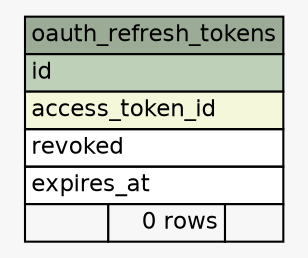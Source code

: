 // dot 2.40.1 on Linux 5.0.0-23-generic
// SchemaSpy rev 590
digraph "oauth_refresh_tokens" {
  graph [
    rankdir="RL"
    bgcolor="#f7f7f7"
    nodesep="0.18"
    ranksep="0.46"
    fontname="Helvetica"
    fontsize="11"
  ];
  node [
    fontname="Helvetica"
    fontsize="11"
    shape="plaintext"
  ];
  edge [
    arrowsize="0.8"
  ];
  "oauth_refresh_tokens" [
    label=<
    <TABLE BORDER="0" CELLBORDER="1" CELLSPACING="0" BGCOLOR="#ffffff">
      <TR><TD COLSPAN="3" BGCOLOR="#9bab96" ALIGN="CENTER">oauth_refresh_tokens</TD></TR>
      <TR><TD PORT="id" COLSPAN="3" BGCOLOR="#bed1b8" ALIGN="LEFT">id</TD></TR>
      <TR><TD PORT="access_token_id" COLSPAN="3" BGCOLOR="#f4f7da" ALIGN="LEFT">access_token_id</TD></TR>
      <TR><TD PORT="revoked" COLSPAN="3" ALIGN="LEFT">revoked</TD></TR>
      <TR><TD PORT="expires_at" COLSPAN="3" ALIGN="LEFT">expires_at</TD></TR>
      <TR><TD ALIGN="LEFT" BGCOLOR="#f7f7f7">  </TD><TD ALIGN="RIGHT" BGCOLOR="#f7f7f7">0 rows</TD><TD ALIGN="RIGHT" BGCOLOR="#f7f7f7">  </TD></TR>
    </TABLE>>
    URL="tables/oauth_refresh_tokens.html"
    tooltip="oauth_refresh_tokens"
  ];
}
